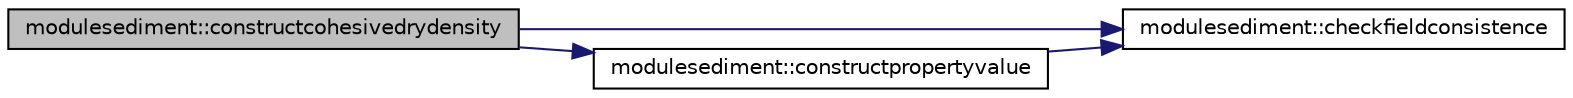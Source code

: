 digraph "modulesediment::constructcohesivedrydensity"
{
 // LATEX_PDF_SIZE
  edge [fontname="Helvetica",fontsize="10",labelfontname="Helvetica",labelfontsize="10"];
  node [fontname="Helvetica",fontsize="10",shape=record];
  rankdir="LR";
  Node1 [label="modulesediment::constructcohesivedrydensity",height=0.2,width=0.4,color="black", fillcolor="grey75", style="filled", fontcolor="black",tooltip=" "];
  Node1 -> Node2 [color="midnightblue",fontsize="10",style="solid",fontname="Helvetica"];
  Node2 [label="modulesediment::checkfieldconsistence",height=0.2,width=0.4,color="black", fillcolor="white", style="filled",URL="$namespacemodulesediment.html#ade328a003b435bdea1339006c7c14db5",tooltip=" "];
  Node1 -> Node3 [color="midnightblue",fontsize="10",style="solid",fontname="Helvetica"];
  Node3 [label="modulesediment::constructpropertyvalue",height=0.2,width=0.4,color="black", fillcolor="white", style="filled",URL="$namespacemodulesediment.html#a7df6a75fdbd4ab5caf95fe57492116fd",tooltip=" "];
  Node3 -> Node2 [color="midnightblue",fontsize="10",style="solid",fontname="Helvetica"];
}
